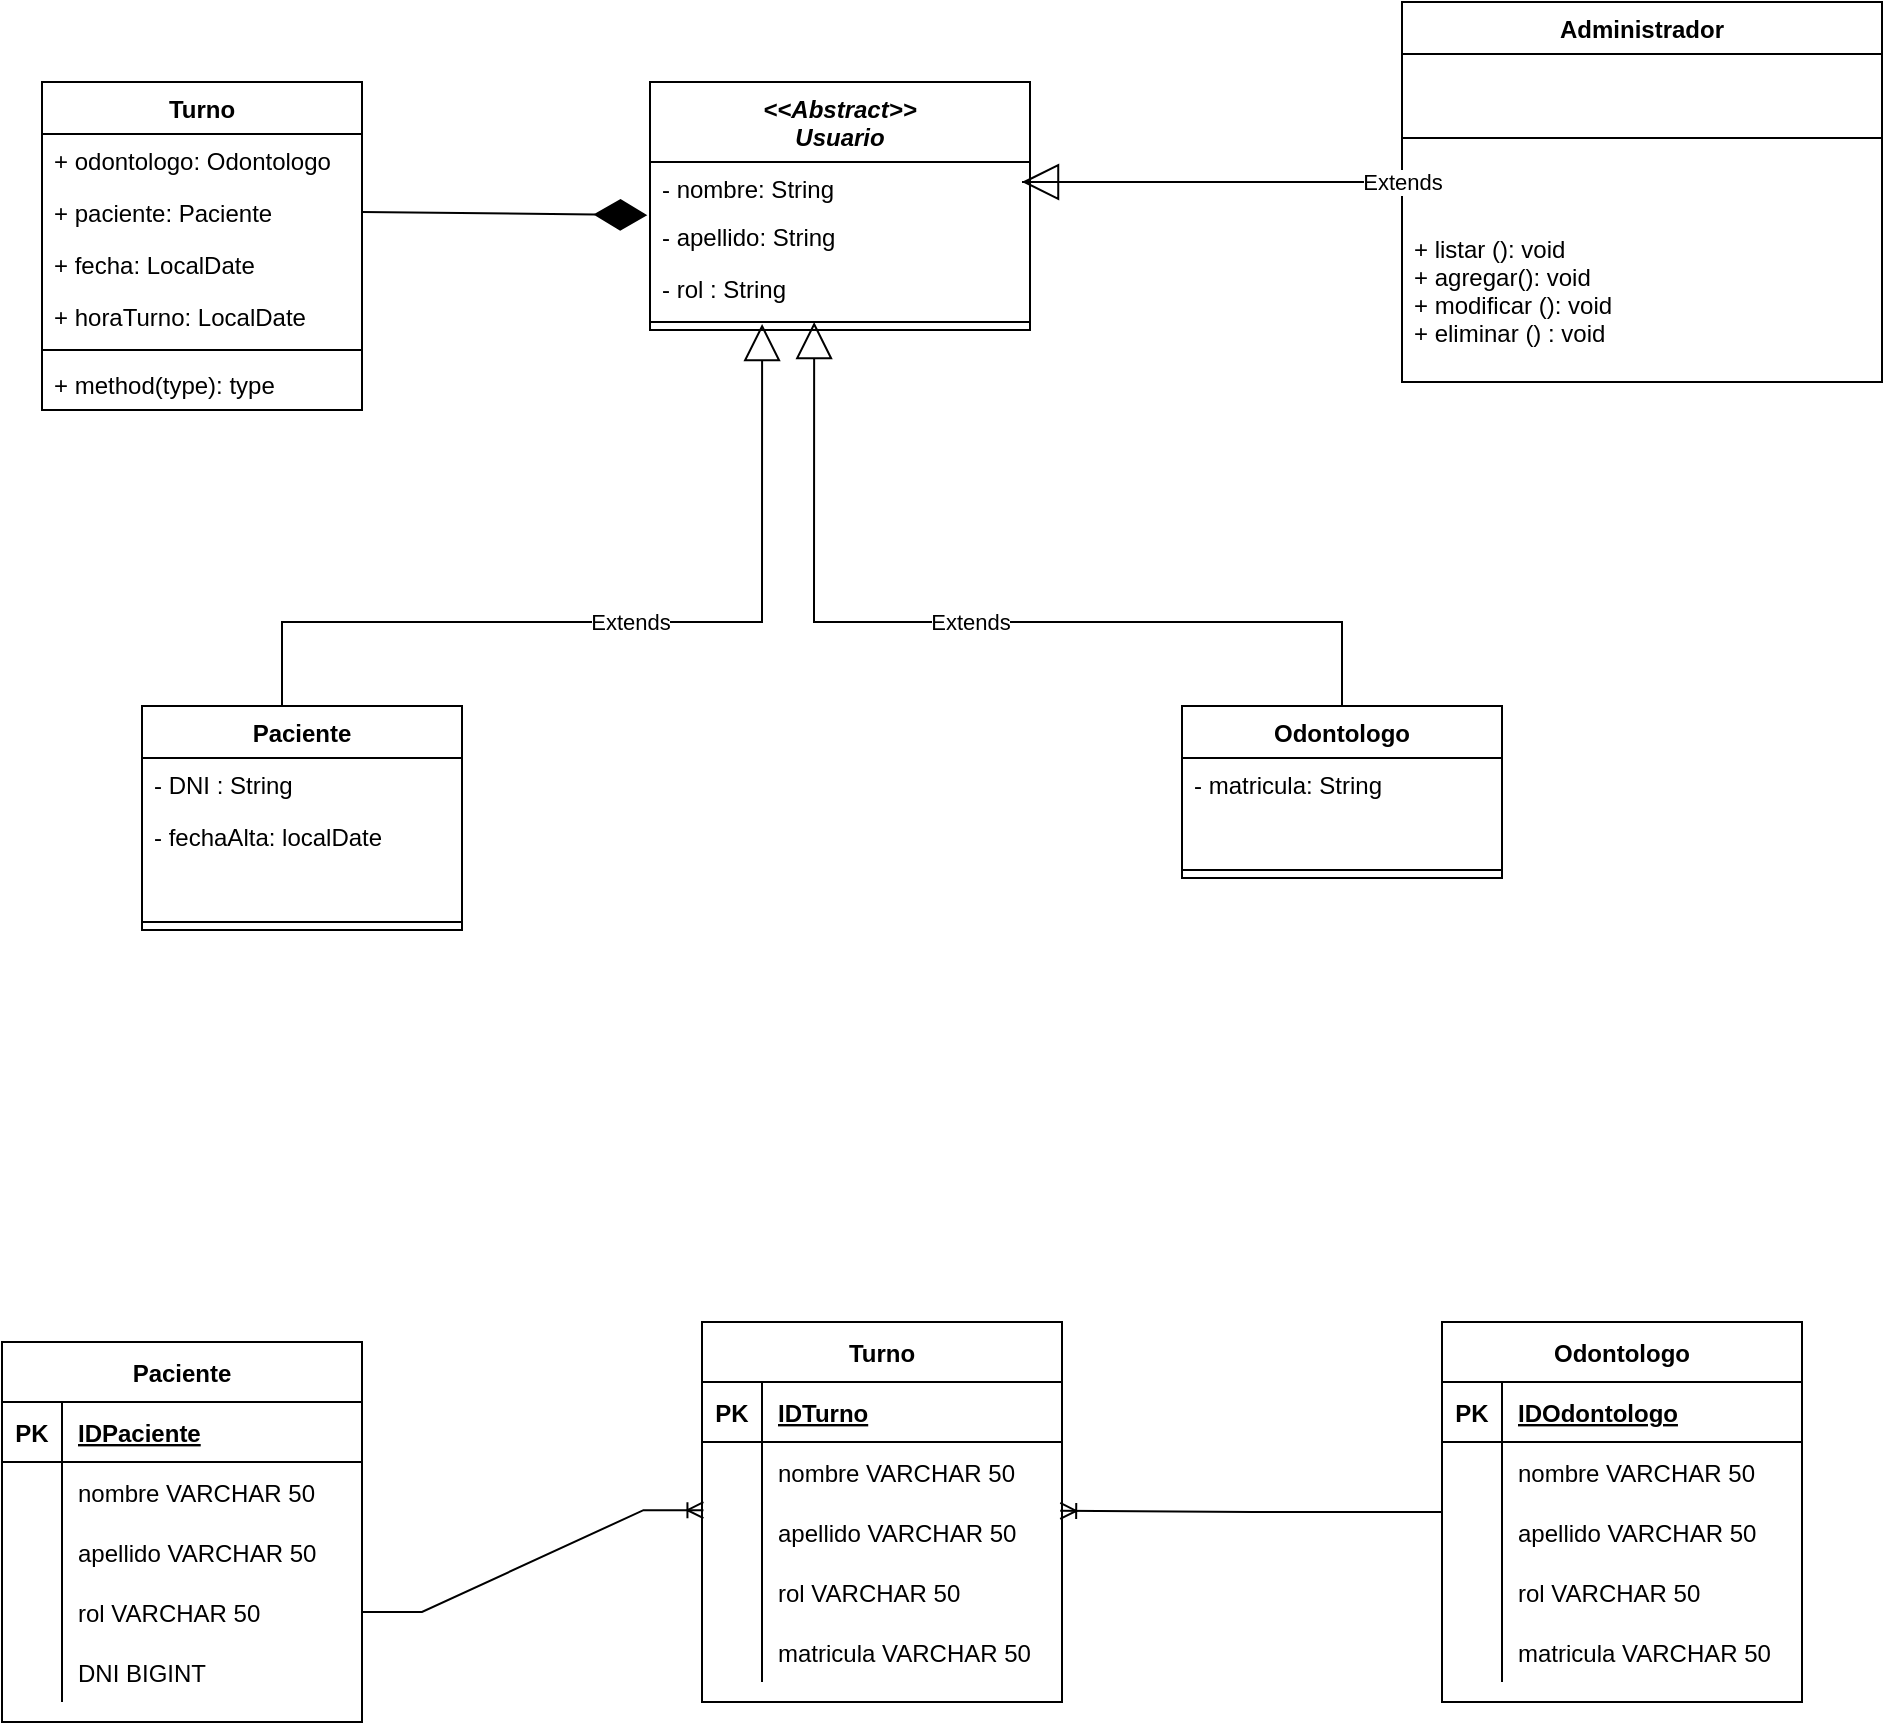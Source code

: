 <mxfile version="20.5.1" type="google"><diagram id="HiLtDoCjZcyfA2tAAoSz" name="Página-1"><mxGraphModel dx="946" dy="1698" grid="1" gridSize="10" guides="1" tooltips="1" connect="1" arrows="1" fold="1" page="1" pageScale="1" pageWidth="827" pageHeight="1169" math="0" shadow="0"><root><mxCell id="0"/><mxCell id="1" parent="0"/><mxCell id="AWzo7cHbsuq5sEcSMvs6-1" value="Odontologo" style="swimlane;fontStyle=1;align=center;verticalAlign=top;childLayout=stackLayout;horizontal=1;startSize=26;horizontalStack=0;resizeParent=1;resizeParentMax=0;resizeLast=0;collapsible=1;marginBottom=0;" parent="1" vertex="1"><mxGeometry x="600" y="342" width="160" height="86" as="geometry"/></mxCell><mxCell id="PgEyt9l5oKVwdgLu9dwZ-1" value="- matricula: String" style="text;strokeColor=none;fillColor=none;align=left;verticalAlign=top;spacingLeft=4;spacingRight=4;overflow=hidden;rotatable=0;points=[[0,0.5],[1,0.5]];portConstraint=eastwest;" parent="AWzo7cHbsuq5sEcSMvs6-1" vertex="1"><mxGeometry y="26" width="160" height="26" as="geometry"/></mxCell><mxCell id="PgEyt9l5oKVwdgLu9dwZ-3" style="text;strokeColor=none;fillColor=none;align=left;verticalAlign=top;spacingLeft=4;spacingRight=4;overflow=hidden;rotatable=0;points=[[0,0.5],[1,0.5]];portConstraint=eastwest;" parent="AWzo7cHbsuq5sEcSMvs6-1" vertex="1"><mxGeometry y="52" width="160" height="26" as="geometry"/></mxCell><mxCell id="AWzo7cHbsuq5sEcSMvs6-3" value="" style="line;strokeWidth=1;fillColor=none;align=left;verticalAlign=middle;spacingTop=-1;spacingLeft=3;spacingRight=3;rotatable=0;labelPosition=right;points=[];portConstraint=eastwest;strokeColor=inherit;" parent="AWzo7cHbsuq5sEcSMvs6-1" vertex="1"><mxGeometry y="78" width="160" height="8" as="geometry"/></mxCell><mxCell id="PgEyt9l5oKVwdgLu9dwZ-5" value="Paciente" style="swimlane;fontStyle=1;align=center;verticalAlign=top;childLayout=stackLayout;horizontal=1;startSize=26;horizontalStack=0;resizeParent=1;resizeParentMax=0;resizeLast=0;collapsible=1;marginBottom=0;" parent="1" vertex="1"><mxGeometry x="80" y="342" width="160" height="112" as="geometry"/></mxCell><mxCell id="PgEyt9l5oKVwdgLu9dwZ-8" value="- DNI : String" style="text;strokeColor=none;fillColor=none;align=left;verticalAlign=top;spacingLeft=4;spacingRight=4;overflow=hidden;rotatable=0;points=[[0,0.5],[1,0.5]];portConstraint=eastwest;" parent="PgEyt9l5oKVwdgLu9dwZ-5" vertex="1"><mxGeometry y="26" width="160" height="26" as="geometry"/></mxCell><mxCell id="PgEyt9l5oKVwdgLu9dwZ-12" value="- fechaAlta: localDate" style="text;strokeColor=none;fillColor=none;align=left;verticalAlign=top;spacingLeft=4;spacingRight=4;overflow=hidden;rotatable=0;points=[[0,0.5],[1,0.5]];portConstraint=eastwest;" parent="PgEyt9l5oKVwdgLu9dwZ-5" vertex="1"><mxGeometry y="52" width="160" height="26" as="geometry"/></mxCell><mxCell id="PgEyt9l5oKVwdgLu9dwZ-9" style="text;strokeColor=none;fillColor=none;align=left;verticalAlign=top;spacingLeft=4;spacingRight=4;overflow=hidden;rotatable=0;points=[[0,0.5],[1,0.5]];portConstraint=eastwest;" parent="PgEyt9l5oKVwdgLu9dwZ-5" vertex="1"><mxGeometry y="78" width="160" height="26" as="geometry"/></mxCell><mxCell id="PgEyt9l5oKVwdgLu9dwZ-10" value="" style="line;strokeWidth=1;fillColor=none;align=left;verticalAlign=middle;spacingTop=-1;spacingLeft=3;spacingRight=3;rotatable=0;labelPosition=right;points=[];portConstraint=eastwest;strokeColor=inherit;" parent="PgEyt9l5oKVwdgLu9dwZ-5" vertex="1"><mxGeometry y="104" width="160" height="8" as="geometry"/></mxCell><mxCell id="PgEyt9l5oKVwdgLu9dwZ-13" value="&lt;&lt;Abstract&gt;&gt;&#10;Usuario" style="swimlane;fontStyle=3;align=center;verticalAlign=top;childLayout=stackLayout;horizontal=1;startSize=40;horizontalStack=0;resizeParent=1;resizeParentMax=0;resizeLast=0;collapsible=1;marginBottom=0;" parent="1" vertex="1"><mxGeometry x="334" y="30" width="190" height="124" as="geometry"/></mxCell><mxCell id="PgEyt9l5oKVwdgLu9dwZ-14" value="- nombre: String" style="text;strokeColor=none;fillColor=none;align=left;verticalAlign=top;spacingLeft=4;spacingRight=4;overflow=hidden;rotatable=0;points=[[0,0.5],[1,0.5]];portConstraint=eastwest;" parent="PgEyt9l5oKVwdgLu9dwZ-13" vertex="1"><mxGeometry y="40" width="190" height="24" as="geometry"/></mxCell><mxCell id="PgEyt9l5oKVwdgLu9dwZ-15" value="- apellido: String" style="text;strokeColor=none;fillColor=none;align=left;verticalAlign=top;spacingLeft=4;spacingRight=4;overflow=hidden;rotatable=0;points=[[0,0.5],[1,0.5]];portConstraint=eastwest;" parent="PgEyt9l5oKVwdgLu9dwZ-13" vertex="1"><mxGeometry y="64" width="190" height="26" as="geometry"/></mxCell><mxCell id="PgEyt9l5oKVwdgLu9dwZ-16" value="- rol : String" style="text;strokeColor=none;fillColor=none;align=left;verticalAlign=top;spacingLeft=4;spacingRight=4;overflow=hidden;rotatable=0;points=[[0,0.5],[1,0.5]];portConstraint=eastwest;" parent="PgEyt9l5oKVwdgLu9dwZ-13" vertex="1"><mxGeometry y="90" width="190" height="26" as="geometry"/></mxCell><mxCell id="PgEyt9l5oKVwdgLu9dwZ-17" value="" style="line;strokeWidth=1;fillColor=none;align=left;verticalAlign=middle;spacingTop=-1;spacingLeft=3;spacingRight=3;rotatable=0;labelPosition=right;points=[];portConstraint=eastwest;strokeColor=inherit;" parent="PgEyt9l5oKVwdgLu9dwZ-13" vertex="1"><mxGeometry y="116" width="190" height="8" as="geometry"/></mxCell><mxCell id="PgEyt9l5oKVwdgLu9dwZ-24" value="Paciente" style="shape=table;startSize=30;container=1;collapsible=1;childLayout=tableLayout;fixedRows=1;rowLines=0;fontStyle=1;align=center;resizeLast=1;" parent="1" vertex="1"><mxGeometry x="10" y="660" width="180" height="190" as="geometry"/></mxCell><mxCell id="PgEyt9l5oKVwdgLu9dwZ-25" value="" style="shape=tableRow;horizontal=0;startSize=0;swimlaneHead=0;swimlaneBody=0;fillColor=none;collapsible=0;dropTarget=0;points=[[0,0.5],[1,0.5]];portConstraint=eastwest;top=0;left=0;right=0;bottom=1;" parent="PgEyt9l5oKVwdgLu9dwZ-24" vertex="1"><mxGeometry y="30" width="180" height="30" as="geometry"/></mxCell><mxCell id="PgEyt9l5oKVwdgLu9dwZ-26" value="PK" style="shape=partialRectangle;connectable=0;fillColor=none;top=0;left=0;bottom=0;right=0;fontStyle=1;overflow=hidden;" parent="PgEyt9l5oKVwdgLu9dwZ-25" vertex="1"><mxGeometry width="30" height="30" as="geometry"><mxRectangle width="30" height="30" as="alternateBounds"/></mxGeometry></mxCell><mxCell id="PgEyt9l5oKVwdgLu9dwZ-27" value="IDPaciente" style="shape=partialRectangle;connectable=0;fillColor=none;top=0;left=0;bottom=0;right=0;align=left;spacingLeft=6;fontStyle=5;overflow=hidden;" parent="PgEyt9l5oKVwdgLu9dwZ-25" vertex="1"><mxGeometry x="30" width="150" height="30" as="geometry"><mxRectangle width="150" height="30" as="alternateBounds"/></mxGeometry></mxCell><mxCell id="PgEyt9l5oKVwdgLu9dwZ-28" value="" style="shape=tableRow;horizontal=0;startSize=0;swimlaneHead=0;swimlaneBody=0;fillColor=none;collapsible=0;dropTarget=0;points=[[0,0.5],[1,0.5]];portConstraint=eastwest;top=0;left=0;right=0;bottom=0;" parent="PgEyt9l5oKVwdgLu9dwZ-24" vertex="1"><mxGeometry y="60" width="180" height="30" as="geometry"/></mxCell><mxCell id="PgEyt9l5oKVwdgLu9dwZ-29" value="" style="shape=partialRectangle;connectable=0;fillColor=none;top=0;left=0;bottom=0;right=0;editable=1;overflow=hidden;" parent="PgEyt9l5oKVwdgLu9dwZ-28" vertex="1"><mxGeometry width="30" height="30" as="geometry"><mxRectangle width="30" height="30" as="alternateBounds"/></mxGeometry></mxCell><mxCell id="PgEyt9l5oKVwdgLu9dwZ-30" value="nombre VARCHAR 50" style="shape=partialRectangle;connectable=0;fillColor=none;top=0;left=0;bottom=0;right=0;align=left;spacingLeft=6;overflow=hidden;" parent="PgEyt9l5oKVwdgLu9dwZ-28" vertex="1"><mxGeometry x="30" width="150" height="30" as="geometry"><mxRectangle width="150" height="30" as="alternateBounds"/></mxGeometry></mxCell><mxCell id="PgEyt9l5oKVwdgLu9dwZ-31" value="" style="shape=tableRow;horizontal=0;startSize=0;swimlaneHead=0;swimlaneBody=0;fillColor=none;collapsible=0;dropTarget=0;points=[[0,0.5],[1,0.5]];portConstraint=eastwest;top=0;left=0;right=0;bottom=0;" parent="PgEyt9l5oKVwdgLu9dwZ-24" vertex="1"><mxGeometry y="90" width="180" height="30" as="geometry"/></mxCell><mxCell id="PgEyt9l5oKVwdgLu9dwZ-32" value="" style="shape=partialRectangle;connectable=0;fillColor=none;top=0;left=0;bottom=0;right=0;editable=1;overflow=hidden;" parent="PgEyt9l5oKVwdgLu9dwZ-31" vertex="1"><mxGeometry width="30" height="30" as="geometry"><mxRectangle width="30" height="30" as="alternateBounds"/></mxGeometry></mxCell><mxCell id="PgEyt9l5oKVwdgLu9dwZ-33" value="apellido VARCHAR 50" style="shape=partialRectangle;connectable=0;fillColor=none;top=0;left=0;bottom=0;right=0;align=left;spacingLeft=6;overflow=hidden;" parent="PgEyt9l5oKVwdgLu9dwZ-31" vertex="1"><mxGeometry x="30" width="150" height="30" as="geometry"><mxRectangle width="150" height="30" as="alternateBounds"/></mxGeometry></mxCell><mxCell id="PgEyt9l5oKVwdgLu9dwZ-34" value="" style="shape=tableRow;horizontal=0;startSize=0;swimlaneHead=0;swimlaneBody=0;fillColor=none;collapsible=0;dropTarget=0;points=[[0,0.5],[1,0.5]];portConstraint=eastwest;top=0;left=0;right=0;bottom=0;" parent="PgEyt9l5oKVwdgLu9dwZ-24" vertex="1"><mxGeometry y="120" width="180" height="30" as="geometry"/></mxCell><mxCell id="PgEyt9l5oKVwdgLu9dwZ-35" value="" style="shape=partialRectangle;connectable=0;fillColor=none;top=0;left=0;bottom=0;right=0;editable=1;overflow=hidden;" parent="PgEyt9l5oKVwdgLu9dwZ-34" vertex="1"><mxGeometry width="30" height="30" as="geometry"><mxRectangle width="30" height="30" as="alternateBounds"/></mxGeometry></mxCell><mxCell id="PgEyt9l5oKVwdgLu9dwZ-36" value="rol VARCHAR 50" style="shape=partialRectangle;connectable=0;fillColor=none;top=0;left=0;bottom=0;right=0;align=left;spacingLeft=6;overflow=hidden;" parent="PgEyt9l5oKVwdgLu9dwZ-34" vertex="1"><mxGeometry x="30" width="150" height="30" as="geometry"><mxRectangle width="150" height="30" as="alternateBounds"/></mxGeometry></mxCell><mxCell id="BTCWb5sT_fSLMcMCQB60-1" style="shape=tableRow;horizontal=0;startSize=0;swimlaneHead=0;swimlaneBody=0;fillColor=none;collapsible=0;dropTarget=0;points=[[0,0.5],[1,0.5]];portConstraint=eastwest;top=0;left=0;right=0;bottom=0;" parent="PgEyt9l5oKVwdgLu9dwZ-24" vertex="1"><mxGeometry y="150" width="180" height="30" as="geometry"/></mxCell><mxCell id="BTCWb5sT_fSLMcMCQB60-2" style="shape=partialRectangle;connectable=0;fillColor=none;top=0;left=0;bottom=0;right=0;editable=1;overflow=hidden;" parent="BTCWb5sT_fSLMcMCQB60-1" vertex="1"><mxGeometry width="30" height="30" as="geometry"><mxRectangle width="30" height="30" as="alternateBounds"/></mxGeometry></mxCell><mxCell id="BTCWb5sT_fSLMcMCQB60-3" value="DNI BIGINT " style="shape=partialRectangle;connectable=0;fillColor=none;top=0;left=0;bottom=0;right=0;align=left;spacingLeft=6;overflow=hidden;" parent="BTCWb5sT_fSLMcMCQB60-1" vertex="1"><mxGeometry x="30" width="150" height="30" as="geometry"><mxRectangle width="150" height="30" as="alternateBounds"/></mxGeometry></mxCell><mxCell id="lveU-VoMJTDVDK28NH47-2" value="Turno" style="swimlane;fontStyle=1;align=center;verticalAlign=top;childLayout=stackLayout;horizontal=1;startSize=26;horizontalStack=0;resizeParent=1;resizeParentMax=0;resizeLast=0;collapsible=1;marginBottom=0;" parent="1" vertex="1"><mxGeometry x="30" y="30" width="160" height="164" as="geometry"/></mxCell><mxCell id="lveU-VoMJTDVDK28NH47-3" value="+ odontologo: Odontologo" style="text;strokeColor=none;fillColor=none;align=left;verticalAlign=top;spacingLeft=4;spacingRight=4;overflow=hidden;rotatable=0;points=[[0,0.5],[1,0.5]];portConstraint=eastwest;" parent="lveU-VoMJTDVDK28NH47-2" vertex="1"><mxGeometry y="26" width="160" height="26" as="geometry"/></mxCell><mxCell id="lveU-VoMJTDVDK28NH47-7" value="+ paciente: Paciente" style="text;strokeColor=none;fillColor=none;align=left;verticalAlign=top;spacingLeft=4;spacingRight=4;overflow=hidden;rotatable=0;points=[[0,0.5],[1,0.5]];portConstraint=eastwest;" parent="lveU-VoMJTDVDK28NH47-2" vertex="1"><mxGeometry y="52" width="160" height="26" as="geometry"/></mxCell><mxCell id="lveU-VoMJTDVDK28NH47-6" value="+ fecha: LocalDate" style="text;strokeColor=none;fillColor=none;align=left;verticalAlign=top;spacingLeft=4;spacingRight=4;overflow=hidden;rotatable=0;points=[[0,0.5],[1,0.5]];portConstraint=eastwest;" parent="lveU-VoMJTDVDK28NH47-2" vertex="1"><mxGeometry y="78" width="160" height="26" as="geometry"/></mxCell><mxCell id="lveU-VoMJTDVDK28NH47-8" value="+ horaTurno: LocalDate" style="text;strokeColor=none;fillColor=none;align=left;verticalAlign=top;spacingLeft=4;spacingRight=4;overflow=hidden;rotatable=0;points=[[0,0.5],[1,0.5]];portConstraint=eastwest;" parent="lveU-VoMJTDVDK28NH47-2" vertex="1"><mxGeometry y="104" width="160" height="26" as="geometry"/></mxCell><mxCell id="lveU-VoMJTDVDK28NH47-4" value="" style="line;strokeWidth=1;fillColor=none;align=left;verticalAlign=middle;spacingTop=-1;spacingLeft=3;spacingRight=3;rotatable=0;labelPosition=right;points=[];portConstraint=eastwest;strokeColor=inherit;" parent="lveU-VoMJTDVDK28NH47-2" vertex="1"><mxGeometry y="130" width="160" height="8" as="geometry"/></mxCell><mxCell id="lveU-VoMJTDVDK28NH47-5" value="+ method(type): type" style="text;strokeColor=none;fillColor=none;align=left;verticalAlign=top;spacingLeft=4;spacingRight=4;overflow=hidden;rotatable=0;points=[[0,0.5],[1,0.5]];portConstraint=eastwest;" parent="lveU-VoMJTDVDK28NH47-2" vertex="1"><mxGeometry y="138" width="160" height="26" as="geometry"/></mxCell><mxCell id="qpt9g13m9P11rjnreuCr-6" style="edgeStyle=orthogonalEdgeStyle;rounded=0;orthogonalLoop=1;jettySize=auto;html=1;endArrow=ERoneToMany;endFill=0;entryX=0.995;entryY=0.147;entryDx=0;entryDy=0;entryPerimeter=0;" parent="1" source="BTCWb5sT_fSLMcMCQB60-4" target="BTCWb5sT_fSLMcMCQB60-27" edge="1"><mxGeometry relative="1" as="geometry"><mxPoint x="550" y="745" as="targetPoint"/></mxGeometry></mxCell><mxCell id="BTCWb5sT_fSLMcMCQB60-4" value="Odontologo" style="shape=table;startSize=30;container=1;collapsible=1;childLayout=tableLayout;fixedRows=1;rowLines=0;fontStyle=1;align=center;resizeLast=1;" parent="1" vertex="1"><mxGeometry x="730" y="650" width="180" height="190" as="geometry"/></mxCell><mxCell id="BTCWb5sT_fSLMcMCQB60-5" value="" style="shape=tableRow;horizontal=0;startSize=0;swimlaneHead=0;swimlaneBody=0;fillColor=none;collapsible=0;dropTarget=0;points=[[0,0.5],[1,0.5]];portConstraint=eastwest;top=0;left=0;right=0;bottom=1;" parent="BTCWb5sT_fSLMcMCQB60-4" vertex="1"><mxGeometry y="30" width="180" height="30" as="geometry"/></mxCell><mxCell id="BTCWb5sT_fSLMcMCQB60-6" value="PK" style="shape=partialRectangle;connectable=0;fillColor=none;top=0;left=0;bottom=0;right=0;fontStyle=1;overflow=hidden;" parent="BTCWb5sT_fSLMcMCQB60-5" vertex="1"><mxGeometry width="30" height="30" as="geometry"><mxRectangle width="30" height="30" as="alternateBounds"/></mxGeometry></mxCell><mxCell id="BTCWb5sT_fSLMcMCQB60-7" value="IDOdontologo" style="shape=partialRectangle;connectable=0;fillColor=none;top=0;left=0;bottom=0;right=0;align=left;spacingLeft=6;fontStyle=5;overflow=hidden;" parent="BTCWb5sT_fSLMcMCQB60-5" vertex="1"><mxGeometry x="30" width="150" height="30" as="geometry"><mxRectangle width="150" height="30" as="alternateBounds"/></mxGeometry></mxCell><mxCell id="BTCWb5sT_fSLMcMCQB60-8" value="" style="shape=tableRow;horizontal=0;startSize=0;swimlaneHead=0;swimlaneBody=0;fillColor=none;collapsible=0;dropTarget=0;points=[[0,0.5],[1,0.5]];portConstraint=eastwest;top=0;left=0;right=0;bottom=0;" parent="BTCWb5sT_fSLMcMCQB60-4" vertex="1"><mxGeometry y="60" width="180" height="30" as="geometry"/></mxCell><mxCell id="BTCWb5sT_fSLMcMCQB60-9" value="" style="shape=partialRectangle;connectable=0;fillColor=none;top=0;left=0;bottom=0;right=0;editable=1;overflow=hidden;" parent="BTCWb5sT_fSLMcMCQB60-8" vertex="1"><mxGeometry width="30" height="30" as="geometry"><mxRectangle width="30" height="30" as="alternateBounds"/></mxGeometry></mxCell><mxCell id="BTCWb5sT_fSLMcMCQB60-10" value="nombre VARCHAR 50" style="shape=partialRectangle;connectable=0;fillColor=none;top=0;left=0;bottom=0;right=0;align=left;spacingLeft=6;overflow=hidden;" parent="BTCWb5sT_fSLMcMCQB60-8" vertex="1"><mxGeometry x="30" width="150" height="30" as="geometry"><mxRectangle width="150" height="30" as="alternateBounds"/></mxGeometry></mxCell><mxCell id="BTCWb5sT_fSLMcMCQB60-11" value="" style="shape=tableRow;horizontal=0;startSize=0;swimlaneHead=0;swimlaneBody=0;fillColor=none;collapsible=0;dropTarget=0;points=[[0,0.5],[1,0.5]];portConstraint=eastwest;top=0;left=0;right=0;bottom=0;" parent="BTCWb5sT_fSLMcMCQB60-4" vertex="1"><mxGeometry y="90" width="180" height="30" as="geometry"/></mxCell><mxCell id="BTCWb5sT_fSLMcMCQB60-12" value="" style="shape=partialRectangle;connectable=0;fillColor=none;top=0;left=0;bottom=0;right=0;editable=1;overflow=hidden;" parent="BTCWb5sT_fSLMcMCQB60-11" vertex="1"><mxGeometry width="30" height="30" as="geometry"><mxRectangle width="30" height="30" as="alternateBounds"/></mxGeometry></mxCell><mxCell id="BTCWb5sT_fSLMcMCQB60-13" value="apellido VARCHAR 50" style="shape=partialRectangle;connectable=0;fillColor=none;top=0;left=0;bottom=0;right=0;align=left;spacingLeft=6;overflow=hidden;" parent="BTCWb5sT_fSLMcMCQB60-11" vertex="1"><mxGeometry x="30" width="150" height="30" as="geometry"><mxRectangle width="150" height="30" as="alternateBounds"/></mxGeometry></mxCell><mxCell id="BTCWb5sT_fSLMcMCQB60-14" value="" style="shape=tableRow;horizontal=0;startSize=0;swimlaneHead=0;swimlaneBody=0;fillColor=none;collapsible=0;dropTarget=0;points=[[0,0.5],[1,0.5]];portConstraint=eastwest;top=0;left=0;right=0;bottom=0;" parent="BTCWb5sT_fSLMcMCQB60-4" vertex="1"><mxGeometry y="120" width="180" height="30" as="geometry"/></mxCell><mxCell id="BTCWb5sT_fSLMcMCQB60-15" value="" style="shape=partialRectangle;connectable=0;fillColor=none;top=0;left=0;bottom=0;right=0;editable=1;overflow=hidden;" parent="BTCWb5sT_fSLMcMCQB60-14" vertex="1"><mxGeometry width="30" height="30" as="geometry"><mxRectangle width="30" height="30" as="alternateBounds"/></mxGeometry></mxCell><mxCell id="BTCWb5sT_fSLMcMCQB60-16" value="rol VARCHAR 50" style="shape=partialRectangle;connectable=0;fillColor=none;top=0;left=0;bottom=0;right=0;align=left;spacingLeft=6;overflow=hidden;" parent="BTCWb5sT_fSLMcMCQB60-14" vertex="1"><mxGeometry x="30" width="150" height="30" as="geometry"><mxRectangle width="150" height="30" as="alternateBounds"/></mxGeometry></mxCell><mxCell id="BTCWb5sT_fSLMcMCQB60-17" style="shape=tableRow;horizontal=0;startSize=0;swimlaneHead=0;swimlaneBody=0;fillColor=none;collapsible=0;dropTarget=0;points=[[0,0.5],[1,0.5]];portConstraint=eastwest;top=0;left=0;right=0;bottom=0;" parent="BTCWb5sT_fSLMcMCQB60-4" vertex="1"><mxGeometry y="150" width="180" height="30" as="geometry"/></mxCell><mxCell id="BTCWb5sT_fSLMcMCQB60-18" style="shape=partialRectangle;connectable=0;fillColor=none;top=0;left=0;bottom=0;right=0;editable=1;overflow=hidden;" parent="BTCWb5sT_fSLMcMCQB60-17" vertex="1"><mxGeometry width="30" height="30" as="geometry"><mxRectangle width="30" height="30" as="alternateBounds"/></mxGeometry></mxCell><mxCell id="BTCWb5sT_fSLMcMCQB60-19" value="matricula VARCHAR 50" style="shape=partialRectangle;connectable=0;fillColor=none;top=0;left=0;bottom=0;right=0;align=left;spacingLeft=6;overflow=hidden;" parent="BTCWb5sT_fSLMcMCQB60-17" vertex="1"><mxGeometry x="30" width="150" height="30" as="geometry"><mxRectangle width="150" height="30" as="alternateBounds"/></mxGeometry></mxCell><mxCell id="BTCWb5sT_fSLMcMCQB60-20" value="Turno" style="shape=table;startSize=30;container=1;collapsible=1;childLayout=tableLayout;fixedRows=1;rowLines=0;fontStyle=1;align=center;resizeLast=1;" parent="1" vertex="1"><mxGeometry x="360" y="650" width="180" height="190" as="geometry"/></mxCell><mxCell id="BTCWb5sT_fSLMcMCQB60-21" value="" style="shape=tableRow;horizontal=0;startSize=0;swimlaneHead=0;swimlaneBody=0;fillColor=none;collapsible=0;dropTarget=0;points=[[0,0.5],[1,0.5]];portConstraint=eastwest;top=0;left=0;right=0;bottom=1;" parent="BTCWb5sT_fSLMcMCQB60-20" vertex="1"><mxGeometry y="30" width="180" height="30" as="geometry"/></mxCell><mxCell id="BTCWb5sT_fSLMcMCQB60-22" value="PK" style="shape=partialRectangle;connectable=0;fillColor=none;top=0;left=0;bottom=0;right=0;fontStyle=1;overflow=hidden;" parent="BTCWb5sT_fSLMcMCQB60-21" vertex="1"><mxGeometry width="30" height="30" as="geometry"><mxRectangle width="30" height="30" as="alternateBounds"/></mxGeometry></mxCell><mxCell id="BTCWb5sT_fSLMcMCQB60-23" value="IDTurno" style="shape=partialRectangle;connectable=0;fillColor=none;top=0;left=0;bottom=0;right=0;align=left;spacingLeft=6;fontStyle=5;overflow=hidden;" parent="BTCWb5sT_fSLMcMCQB60-21" vertex="1"><mxGeometry x="30" width="150" height="30" as="geometry"><mxRectangle width="150" height="30" as="alternateBounds"/></mxGeometry></mxCell><mxCell id="BTCWb5sT_fSLMcMCQB60-24" value="" style="shape=tableRow;horizontal=0;startSize=0;swimlaneHead=0;swimlaneBody=0;fillColor=none;collapsible=0;dropTarget=0;points=[[0,0.5],[1,0.5]];portConstraint=eastwest;top=0;left=0;right=0;bottom=0;" parent="BTCWb5sT_fSLMcMCQB60-20" vertex="1"><mxGeometry y="60" width="180" height="30" as="geometry"/></mxCell><mxCell id="BTCWb5sT_fSLMcMCQB60-25" value="" style="shape=partialRectangle;connectable=0;fillColor=none;top=0;left=0;bottom=0;right=0;editable=1;overflow=hidden;" parent="BTCWb5sT_fSLMcMCQB60-24" vertex="1"><mxGeometry width="30" height="30" as="geometry"><mxRectangle width="30" height="30" as="alternateBounds"/></mxGeometry></mxCell><mxCell id="BTCWb5sT_fSLMcMCQB60-26" value="nombre VARCHAR 50" style="shape=partialRectangle;connectable=0;fillColor=none;top=0;left=0;bottom=0;right=0;align=left;spacingLeft=6;overflow=hidden;" parent="BTCWb5sT_fSLMcMCQB60-24" vertex="1"><mxGeometry x="30" width="150" height="30" as="geometry"><mxRectangle width="150" height="30" as="alternateBounds"/></mxGeometry></mxCell><mxCell id="BTCWb5sT_fSLMcMCQB60-27" value="" style="shape=tableRow;horizontal=0;startSize=0;swimlaneHead=0;swimlaneBody=0;fillColor=none;collapsible=0;dropTarget=0;points=[[0,0.5],[1,0.5]];portConstraint=eastwest;top=0;left=0;right=0;bottom=0;" parent="BTCWb5sT_fSLMcMCQB60-20" vertex="1"><mxGeometry y="90" width="180" height="30" as="geometry"/></mxCell><mxCell id="BTCWb5sT_fSLMcMCQB60-28" value="" style="shape=partialRectangle;connectable=0;fillColor=none;top=0;left=0;bottom=0;right=0;editable=1;overflow=hidden;" parent="BTCWb5sT_fSLMcMCQB60-27" vertex="1"><mxGeometry width="30" height="30" as="geometry"><mxRectangle width="30" height="30" as="alternateBounds"/></mxGeometry></mxCell><mxCell id="BTCWb5sT_fSLMcMCQB60-29" value="apellido VARCHAR 50" style="shape=partialRectangle;connectable=0;fillColor=none;top=0;left=0;bottom=0;right=0;align=left;spacingLeft=6;overflow=hidden;" parent="BTCWb5sT_fSLMcMCQB60-27" vertex="1"><mxGeometry x="30" width="150" height="30" as="geometry"><mxRectangle width="150" height="30" as="alternateBounds"/></mxGeometry></mxCell><mxCell id="BTCWb5sT_fSLMcMCQB60-30" value="" style="shape=tableRow;horizontal=0;startSize=0;swimlaneHead=0;swimlaneBody=0;fillColor=none;collapsible=0;dropTarget=0;points=[[0,0.5],[1,0.5]];portConstraint=eastwest;top=0;left=0;right=0;bottom=0;" parent="BTCWb5sT_fSLMcMCQB60-20" vertex="1"><mxGeometry y="120" width="180" height="30" as="geometry"/></mxCell><mxCell id="BTCWb5sT_fSLMcMCQB60-31" value="" style="shape=partialRectangle;connectable=0;fillColor=none;top=0;left=0;bottom=0;right=0;editable=1;overflow=hidden;" parent="BTCWb5sT_fSLMcMCQB60-30" vertex="1"><mxGeometry width="30" height="30" as="geometry"><mxRectangle width="30" height="30" as="alternateBounds"/></mxGeometry></mxCell><mxCell id="BTCWb5sT_fSLMcMCQB60-32" value="rol VARCHAR 50" style="shape=partialRectangle;connectable=0;fillColor=none;top=0;left=0;bottom=0;right=0;align=left;spacingLeft=6;overflow=hidden;" parent="BTCWb5sT_fSLMcMCQB60-30" vertex="1"><mxGeometry x="30" width="150" height="30" as="geometry"><mxRectangle width="150" height="30" as="alternateBounds"/></mxGeometry></mxCell><mxCell id="BTCWb5sT_fSLMcMCQB60-33" style="shape=tableRow;horizontal=0;startSize=0;swimlaneHead=0;swimlaneBody=0;fillColor=none;collapsible=0;dropTarget=0;points=[[0,0.5],[1,0.5]];portConstraint=eastwest;top=0;left=0;right=0;bottom=0;" parent="BTCWb5sT_fSLMcMCQB60-20" vertex="1"><mxGeometry y="150" width="180" height="30" as="geometry"/></mxCell><mxCell id="BTCWb5sT_fSLMcMCQB60-34" style="shape=partialRectangle;connectable=0;fillColor=none;top=0;left=0;bottom=0;right=0;editable=1;overflow=hidden;" parent="BTCWb5sT_fSLMcMCQB60-33" vertex="1"><mxGeometry width="30" height="30" as="geometry"><mxRectangle width="30" height="30" as="alternateBounds"/></mxGeometry></mxCell><mxCell id="BTCWb5sT_fSLMcMCQB60-35" value="matricula VARCHAR 50" style="shape=partialRectangle;connectable=0;fillColor=none;top=0;left=0;bottom=0;right=0;align=left;spacingLeft=6;overflow=hidden;" parent="BTCWb5sT_fSLMcMCQB60-33" vertex="1"><mxGeometry x="30" width="150" height="30" as="geometry"><mxRectangle width="150" height="30" as="alternateBounds"/></mxGeometry></mxCell><mxCell id="BTCWb5sT_fSLMcMCQB60-40" value="Extends" style="endArrow=block;endSize=16;endFill=0;html=1;rounded=0;entryX=0.432;entryY=0.5;entryDx=0;entryDy=0;entryPerimeter=0;" parent="1" source="AWzo7cHbsuq5sEcSMvs6-1" target="PgEyt9l5oKVwdgLu9dwZ-17" edge="1"><mxGeometry width="160" relative="1" as="geometry"><mxPoint x="520" y="350" as="sourcePoint"/><mxPoint x="415.89" y="258.78" as="targetPoint"/><Array as="points"><mxPoint x="680" y="300"/><mxPoint x="416" y="300"/></Array></mxGeometry></mxCell><mxCell id="BTCWb5sT_fSLMcMCQB60-41" value="Extends" style="endArrow=block;endSize=16;endFill=0;html=1;rounded=0;exitX=0.295;exitY=0.625;exitDx=0;exitDy=0;exitPerimeter=0;entryX=0.295;entryY=0.625;entryDx=0;entryDy=0;entryPerimeter=0;" parent="1" target="PgEyt9l5oKVwdgLu9dwZ-17" edge="1"><mxGeometry width="160" relative="1" as="geometry"><mxPoint x="150" y="342" as="sourcePoint"/><mxPoint x="390" y="160" as="targetPoint"/><Array as="points"><mxPoint x="150" y="300"/><mxPoint x="390" y="300"/></Array></mxGeometry></mxCell><mxCell id="AWzo7cHbsuq5sEcSMvs6-6" value="Administrador" style="swimlane;fontStyle=1;align=center;verticalAlign=top;childLayout=stackLayout;horizontal=1;startSize=26;horizontalStack=0;resizeParent=1;resizeParentMax=0;resizeLast=0;collapsible=1;marginBottom=0;" parent="1" vertex="1"><mxGeometry x="710" y="-10" width="240" height="190" as="geometry"/></mxCell><mxCell id="AWzo7cHbsuq5sEcSMvs6-8" value="" style="line;strokeWidth=1;fillColor=none;align=left;verticalAlign=middle;spacingTop=-1;spacingLeft=3;spacingRight=3;rotatable=0;labelPosition=right;points=[];portConstraint=eastwest;strokeColor=inherit;" parent="AWzo7cHbsuq5sEcSMvs6-6" vertex="1"><mxGeometry y="26" width="240" height="84" as="geometry"/></mxCell><mxCell id="AWzo7cHbsuq5sEcSMvs6-9" value="+ listar (): void&#10;+ agregar(): void&#10;+ modificar (): void&#10;+ eliminar () : void" style="text;strokeColor=none;fillColor=none;align=left;verticalAlign=top;spacingLeft=4;spacingRight=4;overflow=hidden;rotatable=0;points=[[0,0.5],[1,0.5]];portConstraint=eastwest;" parent="AWzo7cHbsuq5sEcSMvs6-6" vertex="1"><mxGeometry y="110" width="240" height="80" as="geometry"/></mxCell><mxCell id="AWzo7cHbsuq5sEcSMvs6-10" value="Extends" style="endArrow=block;endSize=16;endFill=0;html=1;rounded=0;" parent="1" edge="1"><mxGeometry width="160" relative="1" as="geometry"><mxPoint x="520" y="80" as="sourcePoint"/><mxPoint x="520" y="80" as="targetPoint"/><Array as="points"><mxPoint x="710" y="80"/></Array></mxGeometry></mxCell><mxCell id="AWzo7cHbsuq5sEcSMvs6-14" value="" style="endArrow=diamondThin;endFill=1;endSize=24;html=1;rounded=0;entryX=-0.007;entryY=1.107;entryDx=0;entryDy=0;exitX=1;exitY=0.5;exitDx=0;exitDy=0;entryPerimeter=0;" parent="1" source="lveU-VoMJTDVDK28NH47-7" target="PgEyt9l5oKVwdgLu9dwZ-14" edge="1"><mxGeometry width="160" relative="1" as="geometry"><mxPoint x="180" y="250" as="sourcePoint"/><mxPoint x="340" y="250" as="targetPoint"/><Array as="points"/></mxGeometry></mxCell><mxCell id="qpt9g13m9P11rjnreuCr-1" value="" style="edgeStyle=entityRelationEdgeStyle;fontSize=12;html=1;endArrow=ERoneToMany;rounded=0;entryX=0.004;entryY=0.136;entryDx=0;entryDy=0;entryPerimeter=0;" parent="1" target="BTCWb5sT_fSLMcMCQB60-27" edge="1"><mxGeometry width="100" height="100" relative="1" as="geometry"><mxPoint x="190" y="795" as="sourcePoint"/><mxPoint x="290" y="695" as="targetPoint"/></mxGeometry></mxCell></root></mxGraphModel></diagram></mxfile>